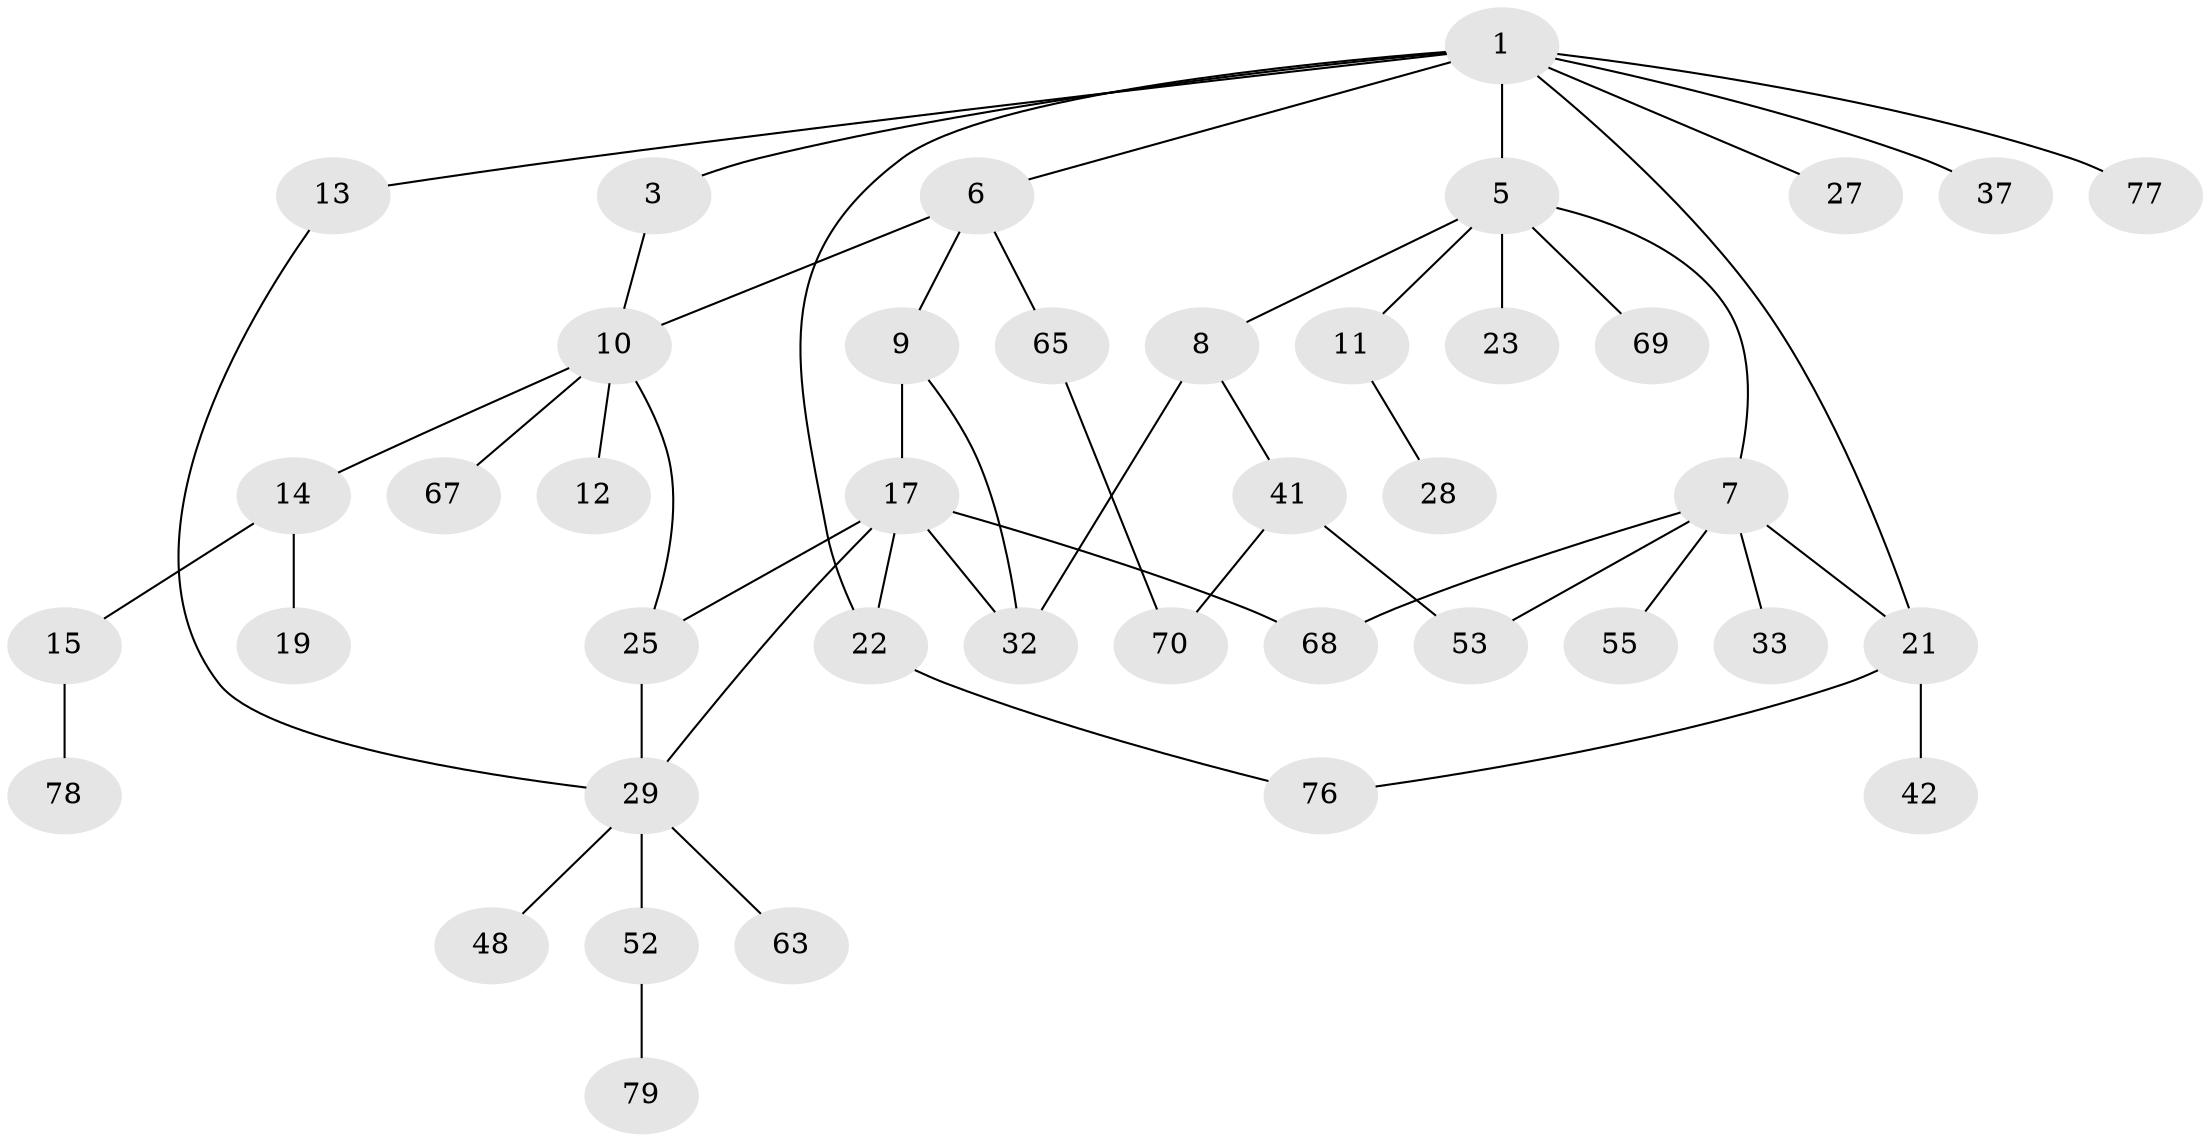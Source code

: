 // original degree distribution, {6: 0.04819277108433735, 5: 0.04819277108433735, 3: 0.21686746987951808, 4: 0.07228915662650602, 2: 0.2289156626506024, 1: 0.3855421686746988}
// Generated by graph-tools (version 1.1) at 2025/13/03/09/25 04:13:21]
// undirected, 41 vertices, 52 edges
graph export_dot {
graph [start="1"]
  node [color=gray90,style=filled];
  1 [super="+4+2"];
  3 [super="+75"];
  5;
  6 [super="+59+61"];
  7 [super="+16+47"];
  8;
  9 [super="+64"];
  10;
  11;
  12 [super="+18"];
  13 [super="+54+30+35+34"];
  14 [super="+20"];
  15;
  17 [super="+36"];
  19;
  21 [super="+31+51+62+44"];
  22 [super="+82+80+24"];
  23 [super="+43"];
  25 [super="+26"];
  27 [super="+45"];
  28 [super="+38"];
  29 [super="+49+40+81+39+71"];
  32 [super="+74"];
  33;
  37;
  41 [super="+46"];
  42;
  48 [super="+72+57"];
  52 [super="+56"];
  53 [super="+73"];
  55;
  63;
  65;
  67;
  68;
  69;
  70;
  76;
  77;
  78;
  79;
  1 -- 5;
  1 -- 6;
  1 -- 37;
  1 -- 77;
  1 -- 13;
  1 -- 3;
  1 -- 21;
  1 -- 22;
  1 -- 27;
  3 -- 10;
  5 -- 7;
  5 -- 8;
  5 -- 11;
  5 -- 23;
  5 -- 69;
  6 -- 9;
  6 -- 65;
  6 -- 10;
  7 -- 21 [weight=2];
  7 -- 33;
  7 -- 68;
  7 -- 55;
  7 -- 53;
  8 -- 41;
  8 -- 32;
  9 -- 17;
  9 -- 32;
  10 -- 12;
  10 -- 14;
  10 -- 67;
  10 -- 25;
  11 -- 28;
  13 -- 29;
  14 -- 15;
  14 -- 19;
  15 -- 78;
  17 -- 25;
  17 -- 29;
  17 -- 32;
  17 -- 68;
  17 -- 22;
  21 -- 42;
  21 -- 76;
  22 -- 76;
  25 -- 29;
  29 -- 48;
  29 -- 52;
  29 -- 63;
  41 -- 70;
  41 -- 53;
  52 -- 79;
  65 -- 70;
}

